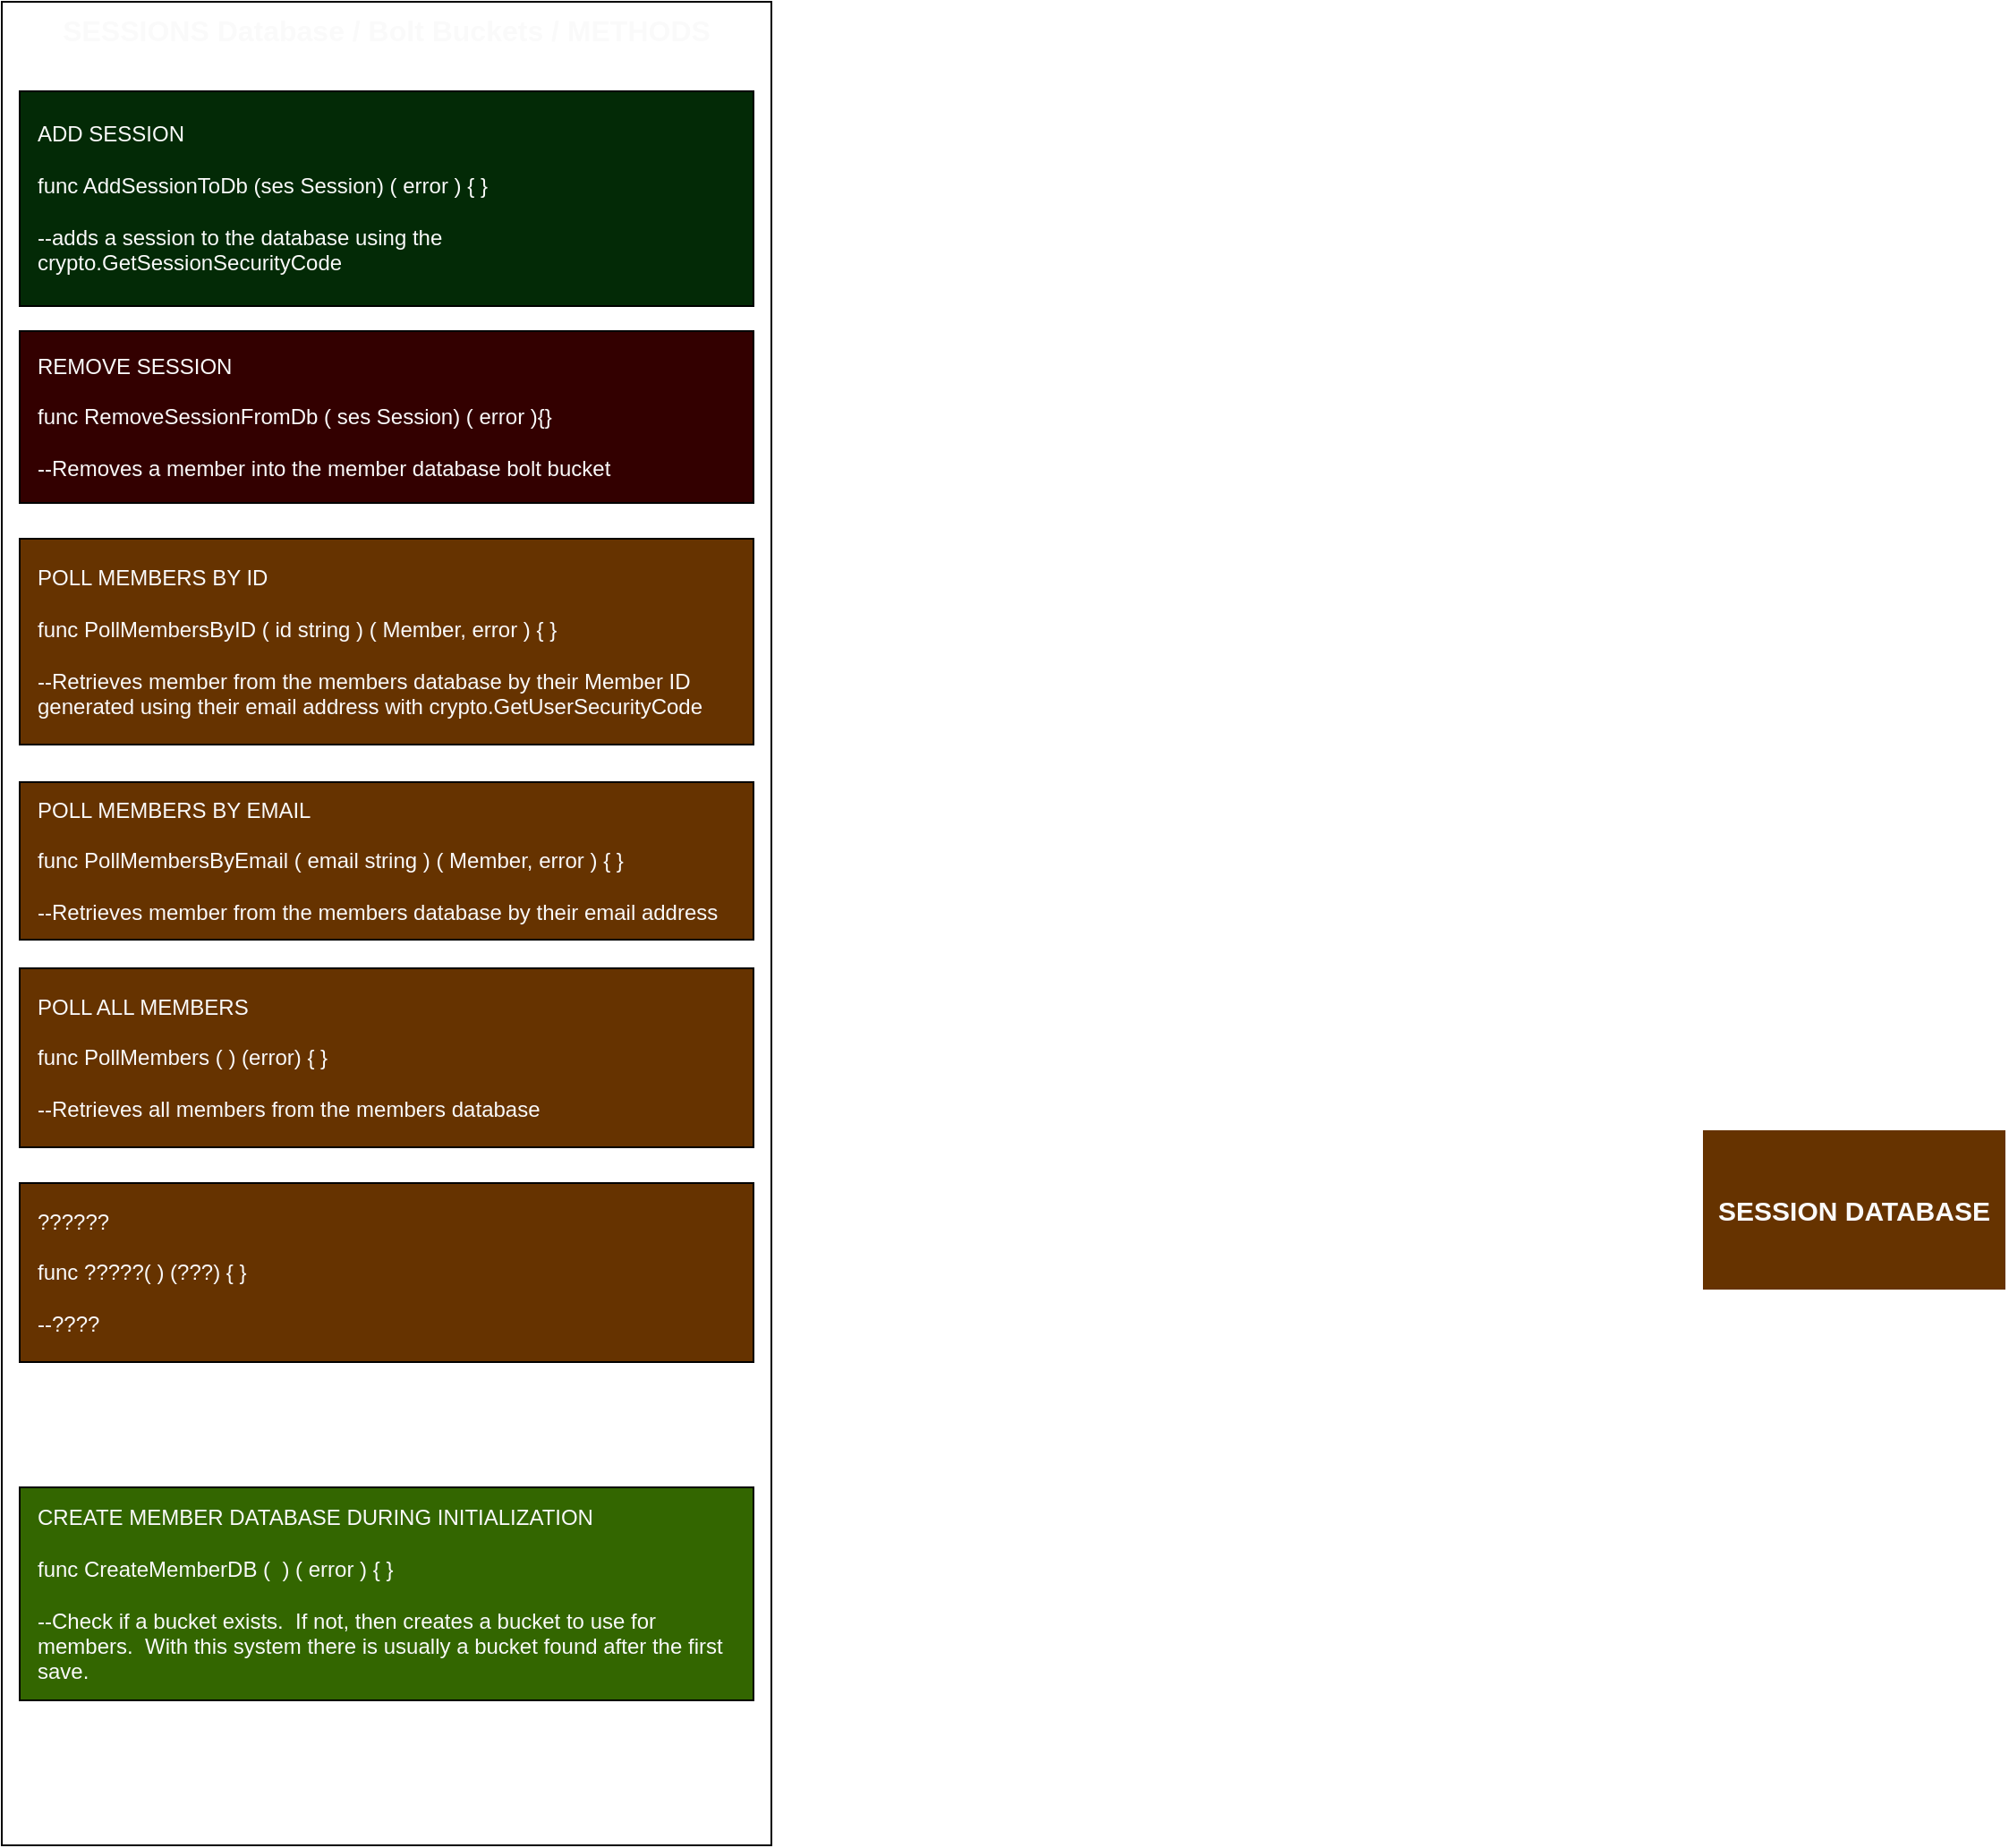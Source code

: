<mxfile version="12.8.8" type="github">
  <diagram id="OwN22ceddt_HI1kbPNsA" name="Page-1">
    <mxGraphModel dx="1625" dy="1101" grid="1" gridSize="10" guides="1" tooltips="1" connect="1" arrows="1" fold="1" page="1" pageScale="1" pageWidth="850" pageHeight="1100" math="0" shadow="0">
      <root>
        <mxCell id="0" />
        <mxCell id="1" parent="0" />
        <mxCell id="RebIltJZuqrViOZ0RSFz-8" value="&lt;span style=&quot;font-size: 16px&quot;&gt;SESSIONS Database / Bolt Buckets / METHODS&lt;/span&gt;" style="rounded=0;whiteSpace=wrap;html=1;fontColor=#FAFAFA;align=center;verticalAlign=top;fontStyle=1;fontSize=16;" vertex="1" parent="1">
          <mxGeometry x="20" y="20" width="430" height="1030" as="geometry" />
        </mxCell>
        <mxCell id="RebIltJZuqrViOZ0RSFz-9" value="&lt;div&gt;ADD SESSION&lt;br&gt;&lt;/div&gt;&lt;div&gt;&lt;br&gt;&lt;/div&gt;&lt;div&gt;func AddSessionToDb (ses Session) ( error ) { }&lt;/div&gt;&lt;div&gt;&lt;br&gt;&lt;/div&gt;&lt;div&gt;--adds a session to the database using the&amp;nbsp; crypto.GetSessionSecurityCode&lt;/div&gt;" style="rounded=0;whiteSpace=wrap;html=1;fontColor=#FAFAFA;align=left;spacingLeft=8;fillColor=#032A06;" vertex="1" parent="1">
          <mxGeometry x="30" y="70" width="410" height="120" as="geometry" />
        </mxCell>
        <mxCell id="RebIltJZuqrViOZ0RSFz-10" value="&lt;div&gt;REMOVE SESSION&lt;br&gt;&lt;/div&gt;&lt;div&gt;&lt;br&gt;&lt;/div&gt;&lt;div&gt;func RemoveSessionFromDb ( ses Session) ( error ){}&lt;/div&gt;&lt;div&gt;&lt;br&gt;&lt;/div&gt;&lt;div&gt;--Removes a member into the member database bolt bucket&lt;br&gt;&lt;/div&gt;" style="rounded=0;whiteSpace=wrap;html=1;fontColor=#FAFAFA;align=left;spacingLeft=8;fillColor=#330000;" vertex="1" parent="1">
          <mxGeometry x="30" y="204" width="410" height="96" as="geometry" />
        </mxCell>
        <mxCell id="RebIltJZuqrViOZ0RSFz-11" value="&lt;div&gt;POLL ALL MEMBERS&lt;br&gt;&lt;/div&gt;&lt;div&gt;&lt;br&gt;&lt;/div&gt;&lt;div&gt;func PollMembers ( ) (error) { }&lt;/div&gt;&lt;div&gt;&lt;br&gt;&lt;/div&gt;&lt;div&gt;--Retrieves all members from the members database&lt;br&gt;&lt;/div&gt;" style="rounded=0;whiteSpace=wrap;html=1;fontColor=#FAFAFA;align=left;spacingLeft=8;fillColor=#663300;" vertex="1" parent="1">
          <mxGeometry x="30" y="560" width="410" height="100" as="geometry" />
        </mxCell>
        <mxCell id="RebIltJZuqrViOZ0RSFz-12" value="&lt;div&gt;POLL MEMBERS BY ID&lt;br&gt;&lt;/div&gt;&lt;div&gt;&lt;br&gt;&lt;/div&gt;&lt;div&gt;func PollMembersByID ( id string ) ( Member, error ) { }&lt;/div&gt;&lt;div&gt;&lt;br&gt;&lt;/div&gt;&lt;div&gt;--Retrieves member from the members database by their Member ID generated using their email address with crypto.GetUserSecurityCode&lt;br&gt;&lt;/div&gt;" style="rounded=0;whiteSpace=wrap;html=1;fontColor=#FAFAFA;align=left;spacingLeft=8;fillColor=#663300;" vertex="1" parent="1">
          <mxGeometry x="30" y="320" width="410" height="115" as="geometry" />
        </mxCell>
        <mxCell id="RebIltJZuqrViOZ0RSFz-13" value="&lt;div&gt;POLL MEMBERS BY EMAIL&lt;br&gt;&lt;/div&gt;&lt;div&gt;&lt;br&gt;&lt;/div&gt;&lt;div&gt;func PollMembersByEmail ( email string ) ( Member, error ) { }&lt;/div&gt;&lt;div&gt;&lt;br&gt;&lt;/div&gt;&lt;div&gt;--Retrieves member from the members database by their email address&lt;br&gt;&lt;/div&gt;" style="rounded=0;whiteSpace=wrap;html=1;fontColor=#FAFAFA;align=left;spacingLeft=8;fillColor=#663300;" vertex="1" parent="1">
          <mxGeometry x="30" y="456" width="410" height="88" as="geometry" />
        </mxCell>
        <mxCell id="RebIltJZuqrViOZ0RSFz-14" value="&lt;div&gt;CREATE MEMBER DATABASE DURING INITIALIZATION&lt;br&gt;&lt;/div&gt;&lt;div&gt;&lt;br&gt;&lt;/div&gt;&lt;div&gt;func CreateMemberDB (&amp;nbsp; ) ( error ) { }&lt;/div&gt;&lt;div&gt;&lt;br&gt;&lt;/div&gt;&lt;div&gt;--Check if a bucket exists.&amp;nbsp; If not, then creates a bucket to use for members.&amp;nbsp; With this system there is usually a bucket found after the first save.&lt;br&gt;&lt;/div&gt;" style="rounded=0;whiteSpace=wrap;html=1;fontColor=#FAFAFA;align=left;spacingLeft=8;fillColor=#336600;" vertex="1" parent="1">
          <mxGeometry x="30" y="850" width="410" height="119" as="geometry" />
        </mxCell>
        <mxCell id="RebIltJZuqrViOZ0RSFz-15" value="&lt;div&gt;??????&lt;br&gt;&lt;/div&gt;&lt;div&gt;&lt;br&gt;&lt;/div&gt;&lt;div&gt;func ?????( ) (???) { }&lt;/div&gt;&lt;div&gt;&lt;br&gt;&lt;/div&gt;&lt;div&gt;--????&lt;br&gt;&lt;/div&gt;" style="rounded=0;whiteSpace=wrap;html=1;fontColor=#FAFAFA;align=left;spacingLeft=8;fillColor=#663300;" vertex="1" parent="1">
          <mxGeometry x="30" y="680" width="410" height="100" as="geometry" />
        </mxCell>
        <mxCell id="RebIltJZuqrViOZ0RSFz-16" value="SESSION DATABASE" style="rounded=0;whiteSpace=wrap;html=1;fontColor=#FAFAFA;strokeColor=#FFFFFF;fillColor=#663300;fontStyle=1;fontSize=15;" vertex="1" parent="1">
          <mxGeometry x="970" y="650" width="170" height="90" as="geometry" />
        </mxCell>
      </root>
    </mxGraphModel>
  </diagram>
</mxfile>

